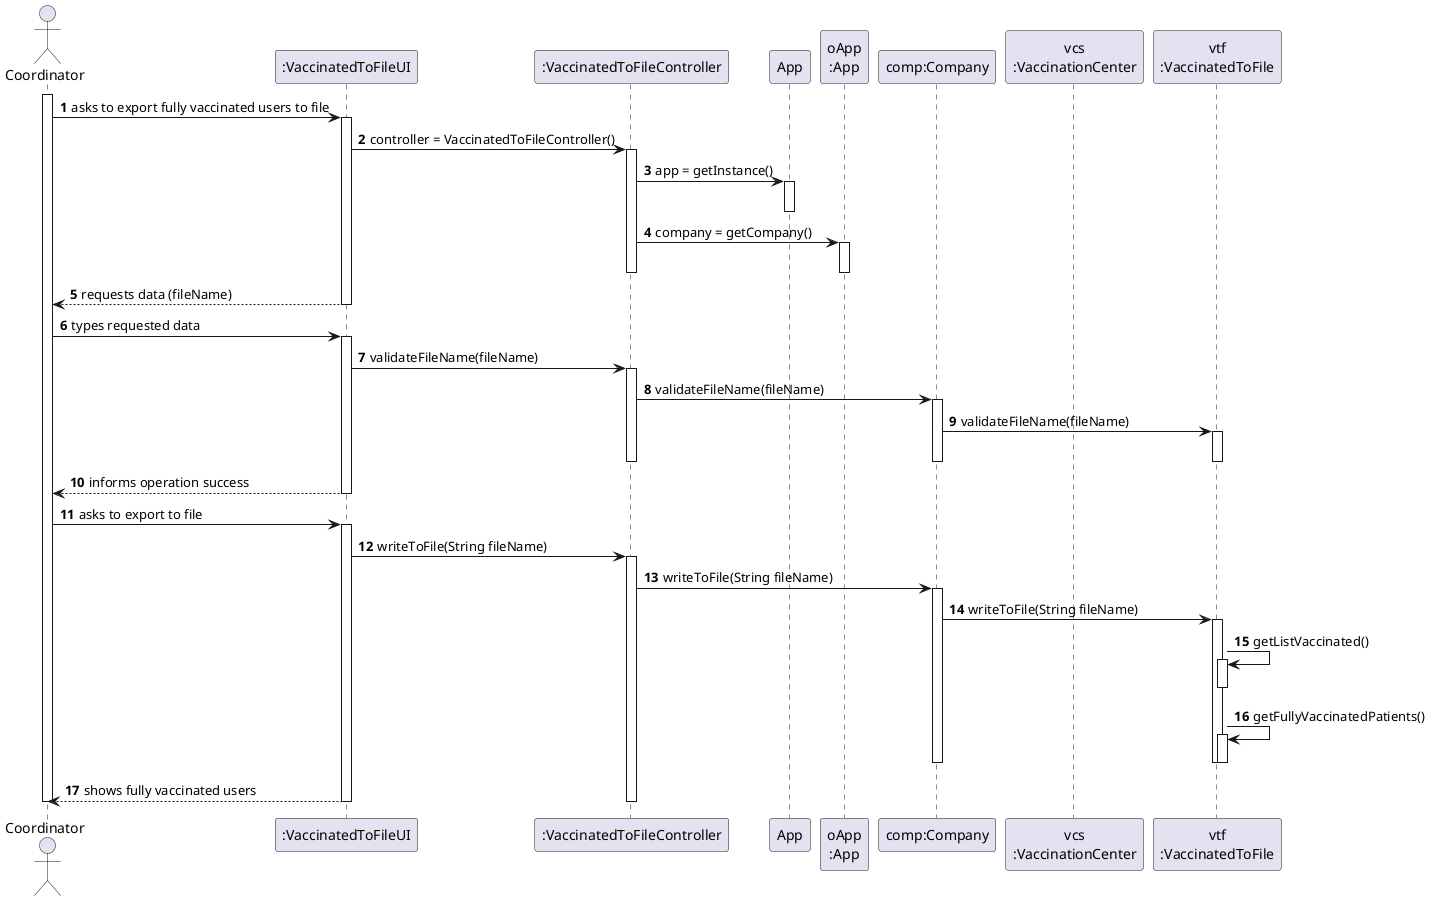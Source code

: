 @startuml
autonumber

actor "Coordinator" as COO

participant ":VaccinatedToFileUI" as UI
participant ":VaccinatedToFileController" as CTRL
participant "App" as APP
participant "oApp\n:App" as oApp
participant "comp:Company" as COMP
participant "vcs\n:VaccinationCenter" as VC
participant "vtf\n:VaccinatedToFile" as VTF

activate COO
COO -> UI : asks to export fully vaccinated users to file
activate UI
UI -> CTRL : controller = VaccinatedToFileController()
activate CTRL
CTRL -> APP : app = getInstance()
activate APP
deactivate APP
CTRL -> oApp : company = getCompany()
activate oApp
deactivate oApp

deactivate CTRL

UI --> COO : requests data (fileName)
deactivate UI

COO -> UI : types requested data
activate UI

UI -> CTRL : validateFileName(fileName)
activate CTRL

CTRL -> COMP : validateFileName(fileName)
activate COMP

COMP -> VTF : validateFileName(fileName)
activate VTF
deactivate VTF
deactivate COMP

deactivate CTRL

UI --> COO : informs operation success

deactivate UI

COO -> UI : asks to export to file
activate UI

UI -> CTRL : writeToFile(String fileName)
activate CTRL

CTRL -> COMP : writeToFile(String fileName)
activate COMP

COMP -> VTF : writeToFile(String fileName)
activate VTF

VTF -> VTF : getListVaccinated()
activate VTF
deactivate VTF
VTF -> VTF : getFullyVaccinatedPatients()
activate VTF
deactivate VTF

deactivate VTF
deactivate VTF
deactivate COMP


UI --> COO : shows fully vaccinated users
deactivate CTRL
deactivate UI

deactivate COO

@enduml